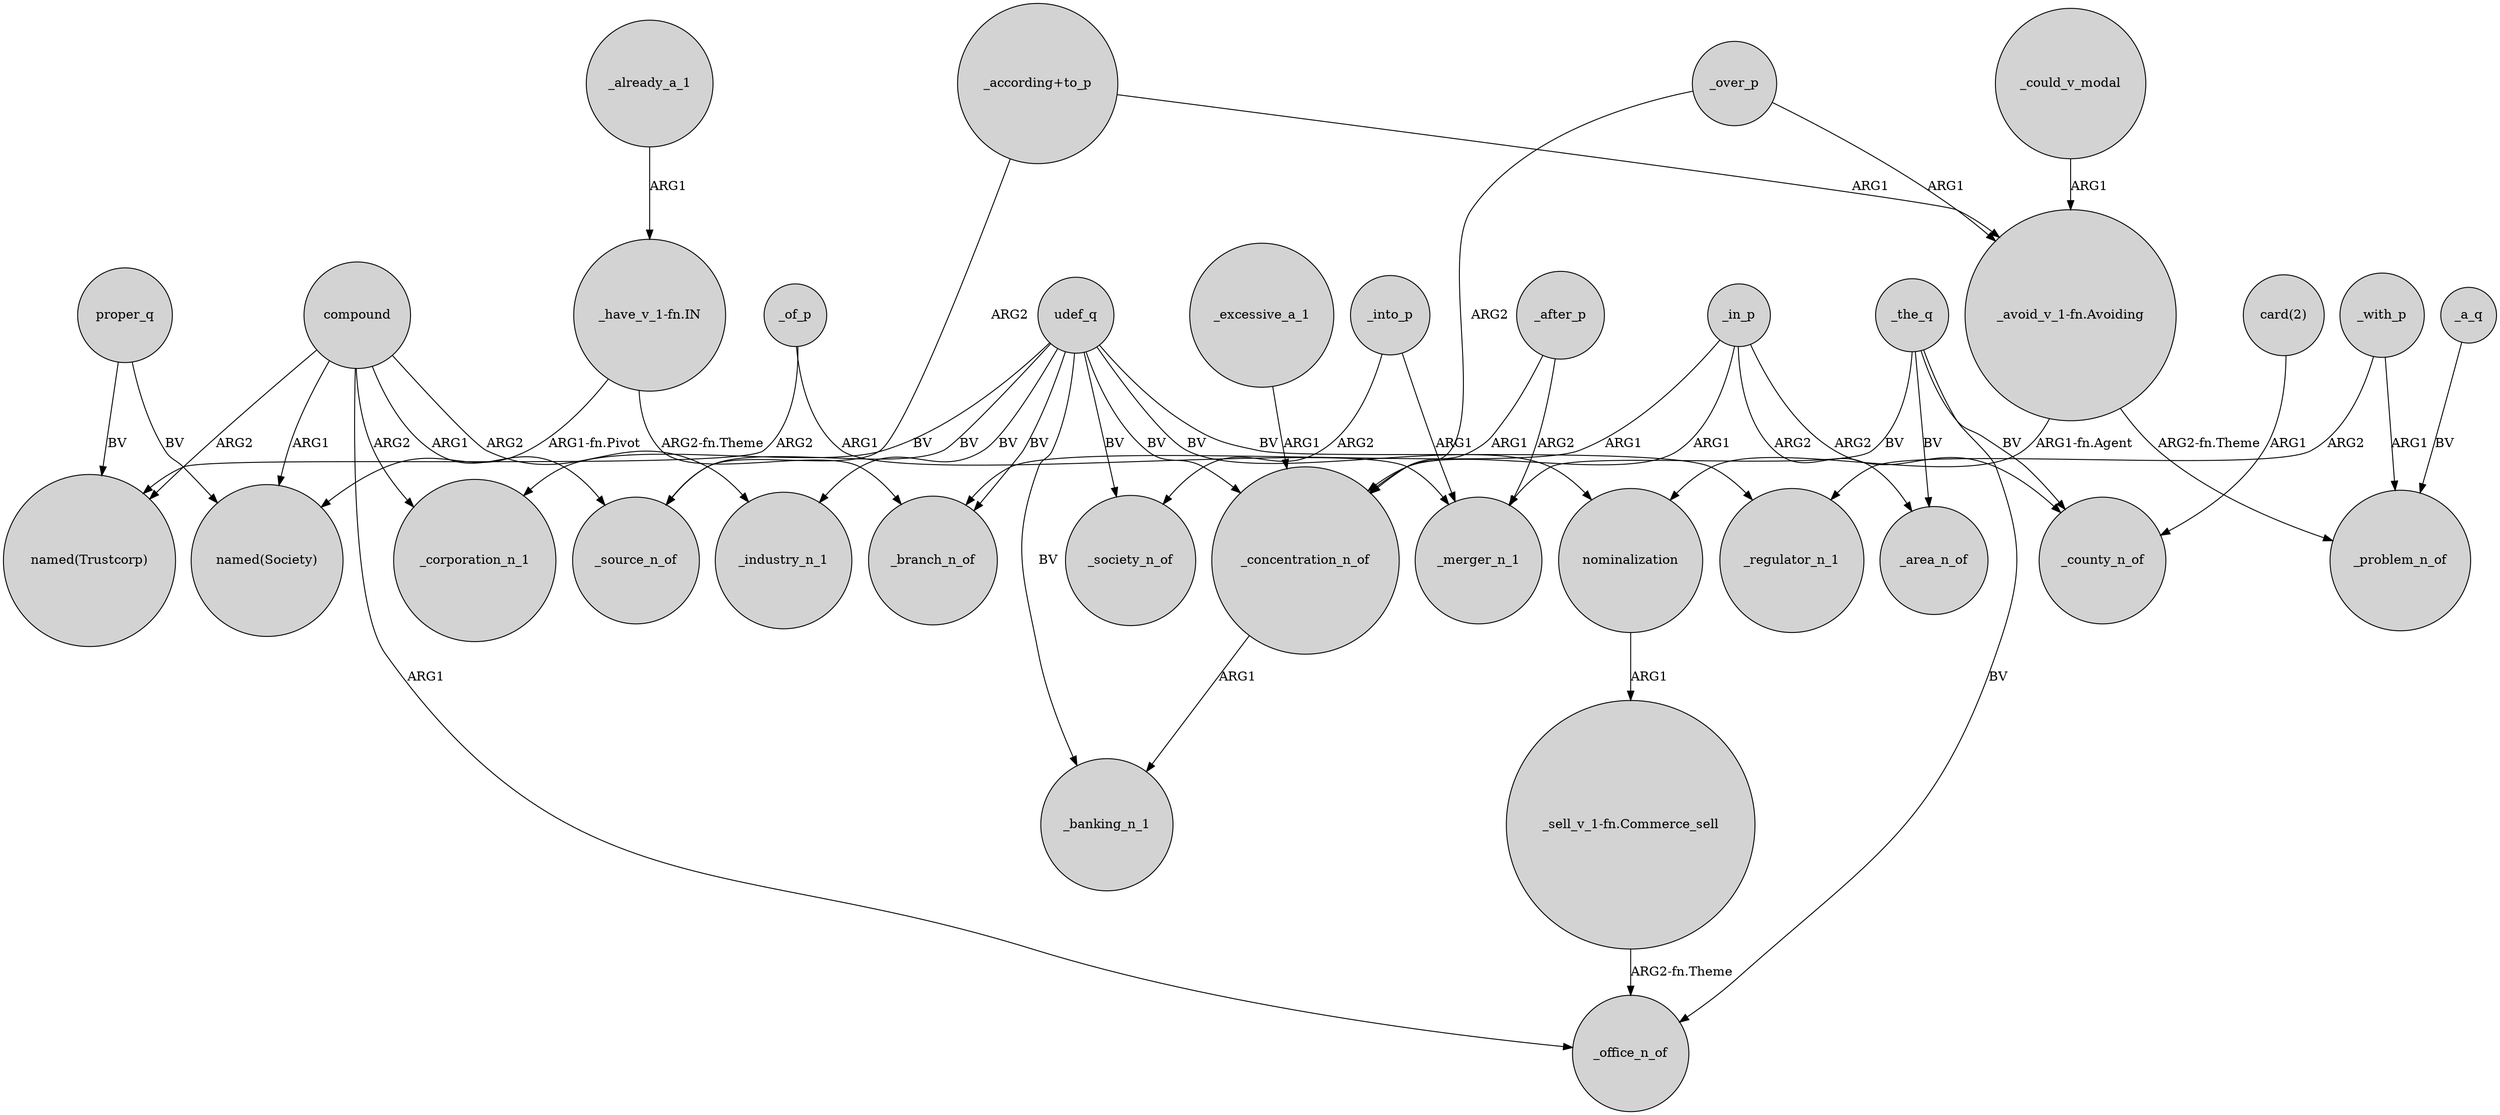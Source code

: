 digraph {
	node [shape=circle style=filled]
	"_sell_v_1-fn.Commerce_sell" -> _office_n_of [label="ARG2-fn.Theme"]
	_concentration_n_of -> _banking_n_1 [label=ARG1]
	udef_q -> _branch_n_of [label=BV]
	proper_q -> "named(Society)" [label=BV]
	_in_p -> _branch_n_of [label=ARG1]
	compound -> _source_n_of [label=ARG1]
	_over_p -> _concentration_n_of [label=ARG2]
	compound -> "named(Society)" [label=ARG1]
	compound -> _corporation_n_1 [label=ARG2]
	_of_p -> _merger_n_1 [label=ARG1]
	"_have_v_1-fn.IN" -> _branch_n_of [label="ARG2-fn.Theme"]
	compound -> _office_n_of [label=ARG1]
	_after_p -> _concentration_n_of [label=ARG1]
	"_avoid_v_1-fn.Avoiding" -> nominalization [label="ARG1-fn.Agent"]
	"_according+to_p" -> _source_n_of [label=ARG2]
	_the_q -> _merger_n_1 [label=BV]
	_in_p -> _concentration_n_of [label=ARG1]
	_in_p -> _county_n_of [label=ARG2]
	_the_q -> _office_n_of [label=BV]
	_of_p -> "named(Trustcorp)" [label=ARG2]
	proper_q -> "named(Trustcorp)" [label=BV]
	_already_a_1 -> "_have_v_1-fn.IN" [label=ARG1]
	"_according+to_p" -> "_avoid_v_1-fn.Avoiding" [label=ARG1]
	_with_p -> _regulator_n_1 [label=ARG2]
	_could_v_modal -> "_avoid_v_1-fn.Avoiding" [label=ARG1]
	udef_q -> _corporation_n_1 [label=BV]
	_over_p -> "_avoid_v_1-fn.Avoiding" [label=ARG1]
	nominalization -> "_sell_v_1-fn.Commerce_sell" [label=ARG1]
	compound -> _industry_n_1 [label=ARG2]
	"card(2)" -> _county_n_of [label=ARG1]
	_into_p -> _society_n_of [label=ARG2]
	_after_p -> _merger_n_1 [label=ARG2]
	udef_q -> nominalization [label=BV]
	_the_q -> _area_n_of [label=BV]
	_the_q -> _county_n_of [label=BV]
	udef_q -> _society_n_of [label=BV]
	_with_p -> _problem_n_of [label=ARG1]
	_into_p -> _merger_n_1 [label=ARG1]
	udef_q -> _concentration_n_of [label=BV]
	"_avoid_v_1-fn.Avoiding" -> _problem_n_of [label="ARG2-fn.Theme"]
	_in_p -> _area_n_of [label=ARG2]
	_excessive_a_1 -> _concentration_n_of [label=ARG1]
	udef_q -> _banking_n_1 [label=BV]
	udef_q -> _source_n_of [label=BV]
	udef_q -> _regulator_n_1 [label=BV]
	"_have_v_1-fn.IN" -> "named(Society)" [label="ARG1-fn.Pivot"]
	udef_q -> _industry_n_1 [label=BV]
	compound -> "named(Trustcorp)" [label=ARG2]
	_a_q -> _problem_n_of [label=BV]
}
